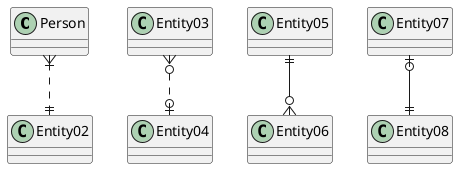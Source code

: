 @startuml

Person }|..|| Entity02
Entity03 }o..o| Entity04
Entity05 ||--o{ Entity06
Entity07 |o--|| Entity08

@enduml